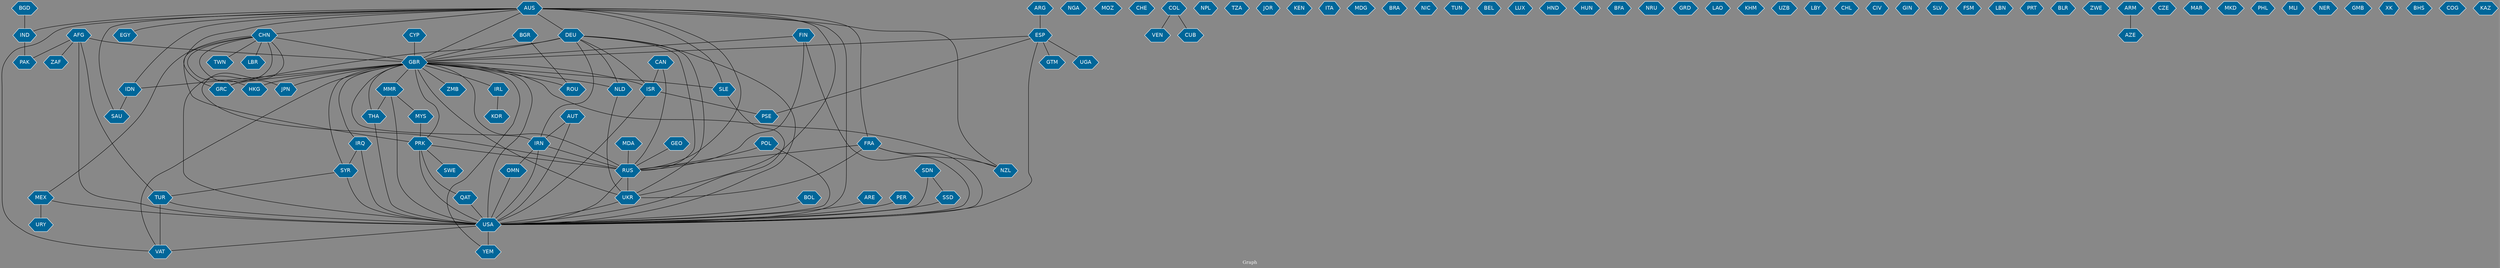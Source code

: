 // Countries together in item graph
graph {
	graph [bgcolor="#888888" fontcolor=white fontsize=12 label="Graph" outputorder=edgesfirst overlap=prism]
	node [color=white fillcolor="#006699" fontcolor=white fontname=Helvetica shape=hexagon style=filled]
	edge [arrowhead=open color=black fontcolor=white fontname=Courier fontsize=12]
		IND [label=IND]
		USA [label=USA]
		NGA [label=NGA]
		SLE [label=SLE]
		AUS [label=AUS]
		FRA [label=FRA]
		RUS [label=RUS]
		UKR [label=UKR]
		GBR [label=GBR]
		IRN [label=IRN]
		ISR [label=ISR]
		DEU [label=DEU]
		CHN [label=CHN]
		MMR [label=MMR]
		MYS [label=MYS]
		PAK [label=PAK]
		HKG [label=HKG]
		EGY [label=EGY]
		PRK [label=PRK]
		IRQ [label=IRQ]
		VAT [label=VAT]
		MOZ [label=MOZ]
		CHE [label=CHE]
		VEN [label=VEN]
		IRL [label=IRL]
		UGA [label=UGA]
		ESP [label=ESP]
		AFG [label=AFG]
		COL [label=COL]
		NPL [label=NPL]
		JPN [label=JPN]
		TZA [label=TZA]
		SWE [label=SWE]
		MEX [label=MEX]
		PSE [label=PSE]
		ZAF [label=ZAF]
		BOL [label=BOL]
		IDN [label=IDN]
		GRC [label=GRC]
		JOR [label=JOR]
		QAT [label=QAT]
		SYR [label=SYR]
		SAU [label=SAU]
		TUR [label=TUR]
		TWN [label=TWN]
		ARG [label=ARG]
		KOR [label=KOR]
		CAN [label=CAN]
		KEN [label=KEN]
		THA [label=THA]
		ITA [label=ITA]
		SDN [label=SDN]
		NLD [label=NLD]
		POL [label=POL]
		MDG [label=MDG]
		BRA [label=BRA]
		NIC [label=NIC]
		TUN [label=TUN]
		SSD [label=SSD]
		BEL [label=BEL]
		LUX [label=LUX]
		ROU [label=ROU]
		MDA [label=MDA]
		HND [label=HND]
		HUN [label=HUN]
		BFA [label=BFA]
		NRU [label=NRU]
		GRD [label=GRD]
		LAO [label=LAO]
		KHM [label=KHM]
		UZB [label=UZB]
		AUT [label=AUT]
		LBY [label=LBY]
		CHL [label=CHL]
		CIV [label=CIV]
		LBR [label=LBR]
		FIN [label=FIN]
		GIN [label=GIN]
		SLV [label=SLV]
		FSM [label=FSM]
		URY [label=URY]
		NZL [label=NZL]
		GEO [label=GEO]
		LBN [label=LBN]
		PRT [label=PRT]
		ARE [label=ARE]
		CYP [label=CYP]
		BLR [label=BLR]
		PER [label=PER]
		OMN [label=OMN]
		ZWE [label=ZWE]
		ARM [label=ARM]
		AZE [label=AZE]
		BGD [label=BGD]
		CZE [label=CZE]
		CUB [label=CUB]
		MAR [label=MAR]
		BGR [label=BGR]
		MKD [label=MKD]
		YEM [label=YEM]
		GTM [label=GTM]
		ZMB [label=ZMB]
		PHL [label=PHL]
		MLI [label=MLI]
		NER [label=NER]
		GMB [label=GMB]
		XK [label=XK]
		BHS [label=BHS]
		COG [label=COG]
		KAZ [label=KAZ]
			GBR -- IRN [weight=7]
			SYR -- TUR [weight=2]
			USA -- VAT [weight=3]
			FIN -- GBR [weight=1]
			GBR -- YEM [weight=1]
			MEX -- URY [weight=2]
			GBR -- HKG [weight=14]
			SLE -- USA [weight=2]
			GBR -- ROU [weight=1]
			AFG -- GBR [weight=11]
			DEU -- GBR [weight=5]
			ARG -- ESP [weight=1]
			CHN -- MEX [weight=1]
			CAN -- RUS [weight=1]
			TUR -- VAT [weight=4]
			AUS -- FRA [weight=2]
			PER -- USA [weight=1]
			ESP -- UGA [weight=2]
			CHN -- PRK [weight=1]
			AUS -- GRC [weight=2]
			SDN -- SSD [weight=1]
			USA -- YEM [weight=2]
			AUS -- SAU [weight=1]
			GBR -- GRC [weight=1]
			TUR -- USA [weight=4]
			GBR -- VAT [weight=1]
			PRK -- USA [weight=11]
			AUT -- IRN [weight=7]
			GBR -- JPN [weight=1]
			ARE -- USA [weight=1]
			FIN -- USA [weight=2]
			AUS -- DEU [weight=1]
			AUS -- EGY [weight=2]
			DEU -- RUS [weight=1]
			ESP -- PSE [weight=1]
			COL -- CUB [weight=1]
			CHN -- USA [weight=9]
			PRK -- SWE [weight=1]
			AUS -- USA [weight=6]
			QAT -- USA [weight=3]
			CHN -- GBR [weight=1]
			AUS -- VAT [weight=1]
			IDN -- SAU [weight=2]
			OMN -- USA [weight=1]
			CHN -- TWN [weight=2]
			GBR -- ISR [weight=4]
			COL -- VEN [weight=1]
			THA -- USA [weight=1]
			NLD -- UKR [weight=1]
			ARM -- AZE [weight=1]
			GBR -- SLE [weight=3]
			RUS -- USA [weight=11]
			GBR -- IRL [weight=1]
			CHN -- JPN [weight=5]
			MMR -- MYS [weight=2]
			UKR -- USA [weight=6]
			IRQ -- SYR [weight=5]
			BGD -- IND [weight=1]
			ISR -- USA [weight=5]
			DEU -- GRC [weight=2]
			GBR -- RUS [weight=8]
			AUS -- SLE [weight=5]
			AUS -- IDN [weight=4]
			POL -- USA [weight=1]
			GBR -- IRQ [weight=3]
			BOL -- USA [weight=1]
			GBR -- SYR [weight=5]
			AUS -- GBR [weight=4]
			GBR -- IDN [weight=1]
			IRN -- RUS [weight=2]
			FRA -- USA [weight=2]
			ISR -- PSE [weight=17]
			IND -- PAK [weight=3]
			GBR -- ZMB [weight=1]
			CHN -- RUS [weight=1]
			AUS -- NZL [weight=1]
			DEU -- NLD [weight=2]
			MEX -- USA [weight=2]
			GBR -- NLD [weight=2]
			SSD -- USA [weight=1]
			RUS -- UKR [weight=21]
			PRK -- QAT [weight=1]
			FRA -- RUS [weight=4]
			IRN -- USA [weight=17]
			ESP -- GBR [weight=1]
			POL -- RUS [weight=2]
			ESP -- USA [weight=1]
			GBR -- USA [weight=9]
			DEU -- ISR [weight=1]
			SDN -- USA [weight=1]
			GEO -- RUS [weight=1]
			GBR -- PRK [weight=2]
			IRL -- KOR [weight=1]
			DEU -- IRN [weight=1]
			AUS -- UKR [weight=1]
			ESP -- GTM [weight=1]
			SYR -- USA [weight=10]
			DEU -- UKR [weight=2]
			AFG -- ZAF [weight=1]
			GBR -- NZL [weight=1]
			CAN -- ISR [weight=1]
			CHN -- LBR [weight=1]
			IRQ -- USA [weight=17]
			IRN -- OMN [weight=1]
			AUS -- IND [weight=5]
			MDA -- RUS [weight=1]
			BGR -- GBR [weight=1]
			GBR -- THA [weight=1]
			GBR -- UKR [weight=4]
			AFG -- TUR [weight=1]
			AUS -- RUS [weight=8]
			FRA -- NZL [weight=1]
			MMR -- THA [weight=1]
			CYP -- GBR [weight=1]
			DEU -- USA [weight=1]
			BGR -- ROU [weight=1]
			AUT -- USA [weight=2]
			GBR -- MMR [weight=2]
			FIN -- RUS [weight=4]
			PRK -- RUS [weight=1]
			AUS -- CHN [weight=5]
			MMR -- USA [weight=6]
			FRA -- UKR [weight=1]
			MYS -- PRK [weight=1]
			AFG -- PAK [weight=2]
			AFG -- USA [weight=3]
			CHN -- HKG [weight=6]
}